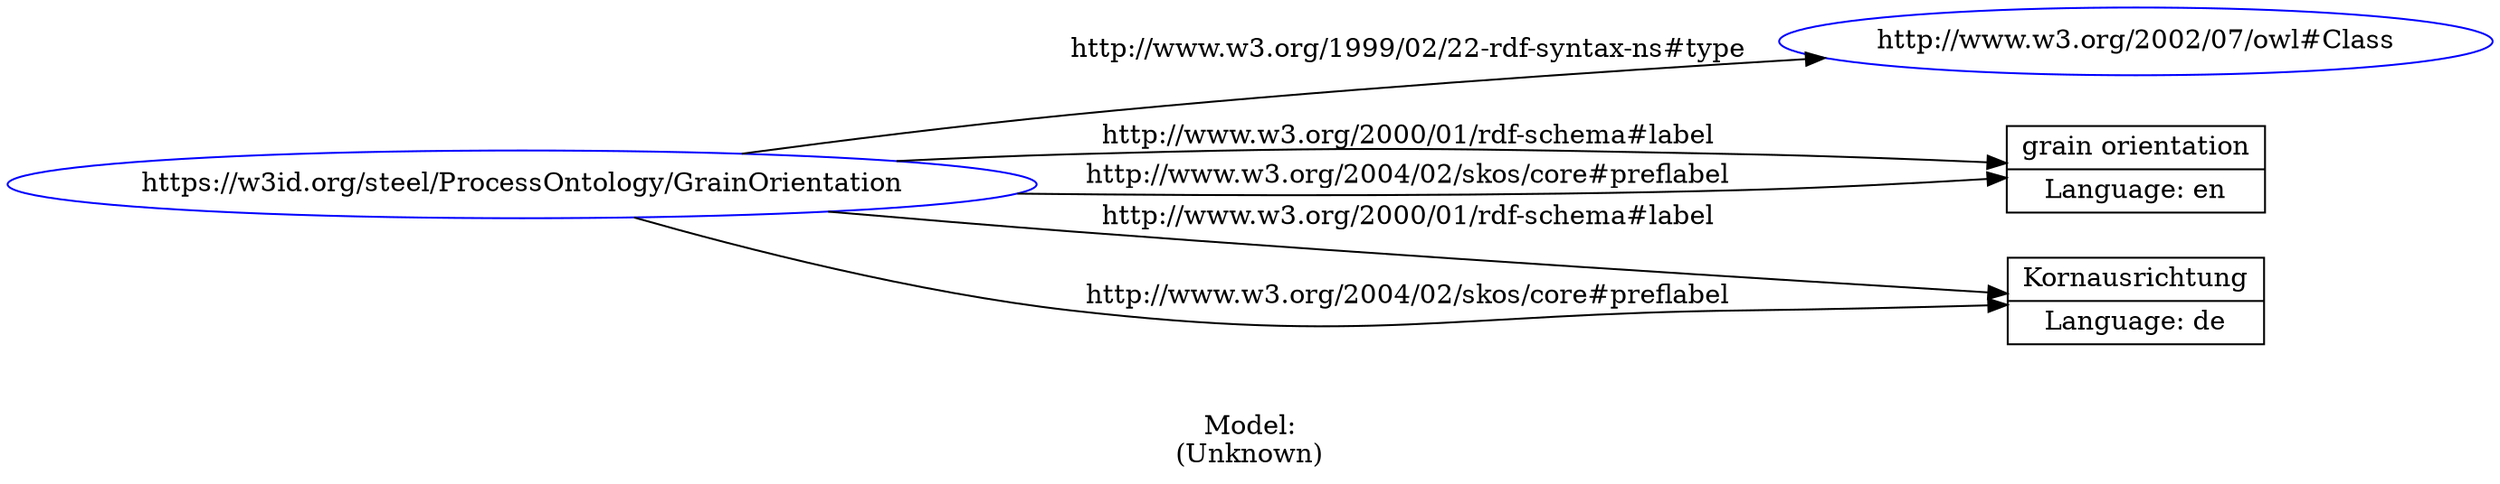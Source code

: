 digraph {
	rankdir = LR;
	charset="utf-8";

	"Rhttps://w3id.org/steel/ProcessOntology/GrainOrientation" -> "Rhttp://www.w3.org/2002/07/owl#Class" [ label="http://www.w3.org/1999/02/22-rdf-syntax-ns#type" ];
	"Rhttps://w3id.org/steel/ProcessOntology/GrainOrientation" -> "Lgrain orientation|Language: en" [ label="http://www.w3.org/2000/01/rdf-schema#label" ];
	"Rhttps://w3id.org/steel/ProcessOntology/GrainOrientation" -> "LKornausrichtung|Language: de" [ label="http://www.w3.org/2000/01/rdf-schema#label" ];
	"Rhttps://w3id.org/steel/ProcessOntology/GrainOrientation" -> "Lgrain orientation|Language: en" [ label="http://www.w3.org/2004/02/skos/core#preflabel" ];
	"Rhttps://w3id.org/steel/ProcessOntology/GrainOrientation" -> "LKornausrichtung|Language: de" [ label="http://www.w3.org/2004/02/skos/core#preflabel" ];

	// Resources
	"Rhttps://w3id.org/steel/ProcessOntology/GrainOrientation" [ label="https://w3id.org/steel/ProcessOntology/GrainOrientation", shape = ellipse, color = blue ];
	"Rhttp://www.w3.org/2002/07/owl#Class" [ label="http://www.w3.org/2002/07/owl#Class", shape = ellipse, color = blue ];

	// Anonymous nodes

	// Literals
	"Lgrain orientation|Language: en" [ label="grain orientation|Language: en", shape = record ];
	"LKornausrichtung|Language: de" [ label="Kornausrichtung|Language: de", shape = record ];

	label="\n\nModel:\n(Unknown)";
}

